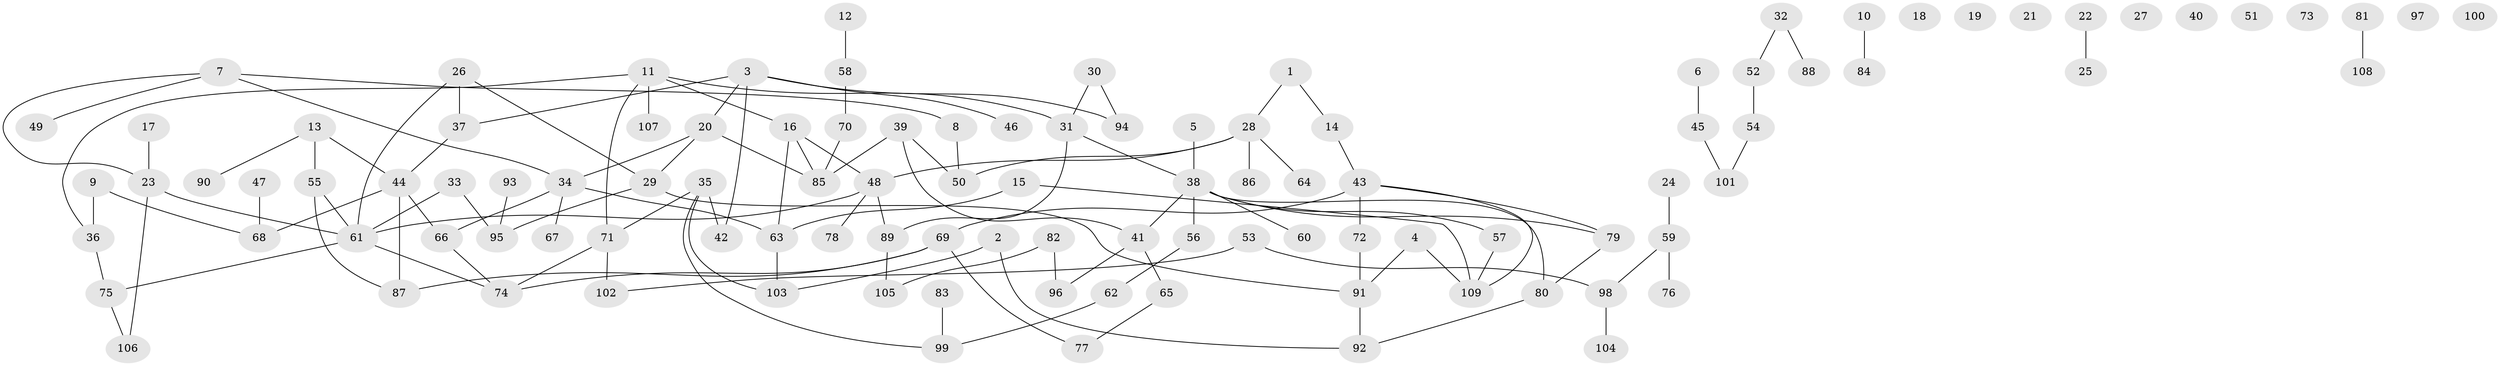 // coarse degree distribution, {2: 0.29577464788732394, 3: 0.056338028169014086, 4: 0.15492957746478872, 1: 0.18309859154929578, 6: 0.08450704225352113, 0: 0.15492957746478872, 5: 0.028169014084507043, 7: 0.028169014084507043, 9: 0.014084507042253521}
// Generated by graph-tools (version 1.1) at 2025/23/03/03/25 07:23:27]
// undirected, 109 vertices, 128 edges
graph export_dot {
graph [start="1"]
  node [color=gray90,style=filled];
  1;
  2;
  3;
  4;
  5;
  6;
  7;
  8;
  9;
  10;
  11;
  12;
  13;
  14;
  15;
  16;
  17;
  18;
  19;
  20;
  21;
  22;
  23;
  24;
  25;
  26;
  27;
  28;
  29;
  30;
  31;
  32;
  33;
  34;
  35;
  36;
  37;
  38;
  39;
  40;
  41;
  42;
  43;
  44;
  45;
  46;
  47;
  48;
  49;
  50;
  51;
  52;
  53;
  54;
  55;
  56;
  57;
  58;
  59;
  60;
  61;
  62;
  63;
  64;
  65;
  66;
  67;
  68;
  69;
  70;
  71;
  72;
  73;
  74;
  75;
  76;
  77;
  78;
  79;
  80;
  81;
  82;
  83;
  84;
  85;
  86;
  87;
  88;
  89;
  90;
  91;
  92;
  93;
  94;
  95;
  96;
  97;
  98;
  99;
  100;
  101;
  102;
  103;
  104;
  105;
  106;
  107;
  108;
  109;
  1 -- 14;
  1 -- 28;
  2 -- 92;
  2 -- 103;
  3 -- 20;
  3 -- 37;
  3 -- 42;
  3 -- 46;
  3 -- 94;
  4 -- 91;
  4 -- 109;
  5 -- 38;
  6 -- 45;
  7 -- 8;
  7 -- 23;
  7 -- 34;
  7 -- 49;
  8 -- 50;
  9 -- 36;
  9 -- 68;
  10 -- 84;
  11 -- 16;
  11 -- 31;
  11 -- 36;
  11 -- 71;
  11 -- 107;
  12 -- 58;
  13 -- 44;
  13 -- 55;
  13 -- 90;
  14 -- 43;
  15 -- 63;
  15 -- 109;
  16 -- 48;
  16 -- 63;
  16 -- 85;
  17 -- 23;
  20 -- 29;
  20 -- 34;
  20 -- 85;
  22 -- 25;
  23 -- 61;
  23 -- 106;
  24 -- 59;
  26 -- 29;
  26 -- 37;
  26 -- 61;
  28 -- 48;
  28 -- 50;
  28 -- 64;
  28 -- 86;
  29 -- 91;
  29 -- 95;
  30 -- 31;
  30 -- 94;
  31 -- 38;
  31 -- 89;
  32 -- 52;
  32 -- 88;
  33 -- 61;
  33 -- 95;
  34 -- 63;
  34 -- 66;
  34 -- 67;
  35 -- 42;
  35 -- 71;
  35 -- 99;
  35 -- 103;
  36 -- 75;
  37 -- 44;
  38 -- 41;
  38 -- 56;
  38 -- 57;
  38 -- 60;
  38 -- 79;
  38 -- 80;
  39 -- 41;
  39 -- 50;
  39 -- 85;
  41 -- 65;
  41 -- 96;
  43 -- 69;
  43 -- 72;
  43 -- 79;
  43 -- 109;
  44 -- 66;
  44 -- 68;
  44 -- 87;
  45 -- 101;
  47 -- 68;
  48 -- 61;
  48 -- 78;
  48 -- 89;
  52 -- 54;
  53 -- 98;
  53 -- 102;
  54 -- 101;
  55 -- 61;
  55 -- 87;
  56 -- 62;
  57 -- 109;
  58 -- 70;
  59 -- 76;
  59 -- 98;
  61 -- 74;
  61 -- 75;
  62 -- 99;
  63 -- 103;
  65 -- 77;
  66 -- 74;
  69 -- 74;
  69 -- 77;
  69 -- 87;
  70 -- 85;
  71 -- 74;
  71 -- 102;
  72 -- 91;
  75 -- 106;
  79 -- 80;
  80 -- 92;
  81 -- 108;
  82 -- 96;
  82 -- 105;
  83 -- 99;
  89 -- 105;
  91 -- 92;
  93 -- 95;
  98 -- 104;
}
